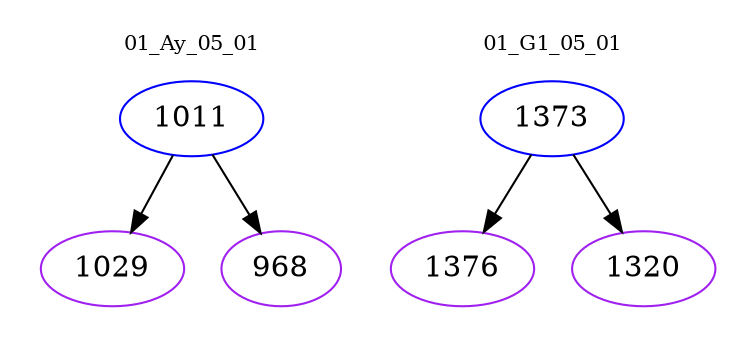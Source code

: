 digraph{
subgraph cluster_0 {
color = white
label = "01_Ay_05_01";
fontsize=10;
T0_1011 [label="1011", color="blue"]
T0_1011 -> T0_1029 [color="black"]
T0_1029 [label="1029", color="purple"]
T0_1011 -> T0_968 [color="black"]
T0_968 [label="968", color="purple"]
}
subgraph cluster_1 {
color = white
label = "01_G1_05_01";
fontsize=10;
T1_1373 [label="1373", color="blue"]
T1_1373 -> T1_1376 [color="black"]
T1_1376 [label="1376", color="purple"]
T1_1373 -> T1_1320 [color="black"]
T1_1320 [label="1320", color="purple"]
}
}
